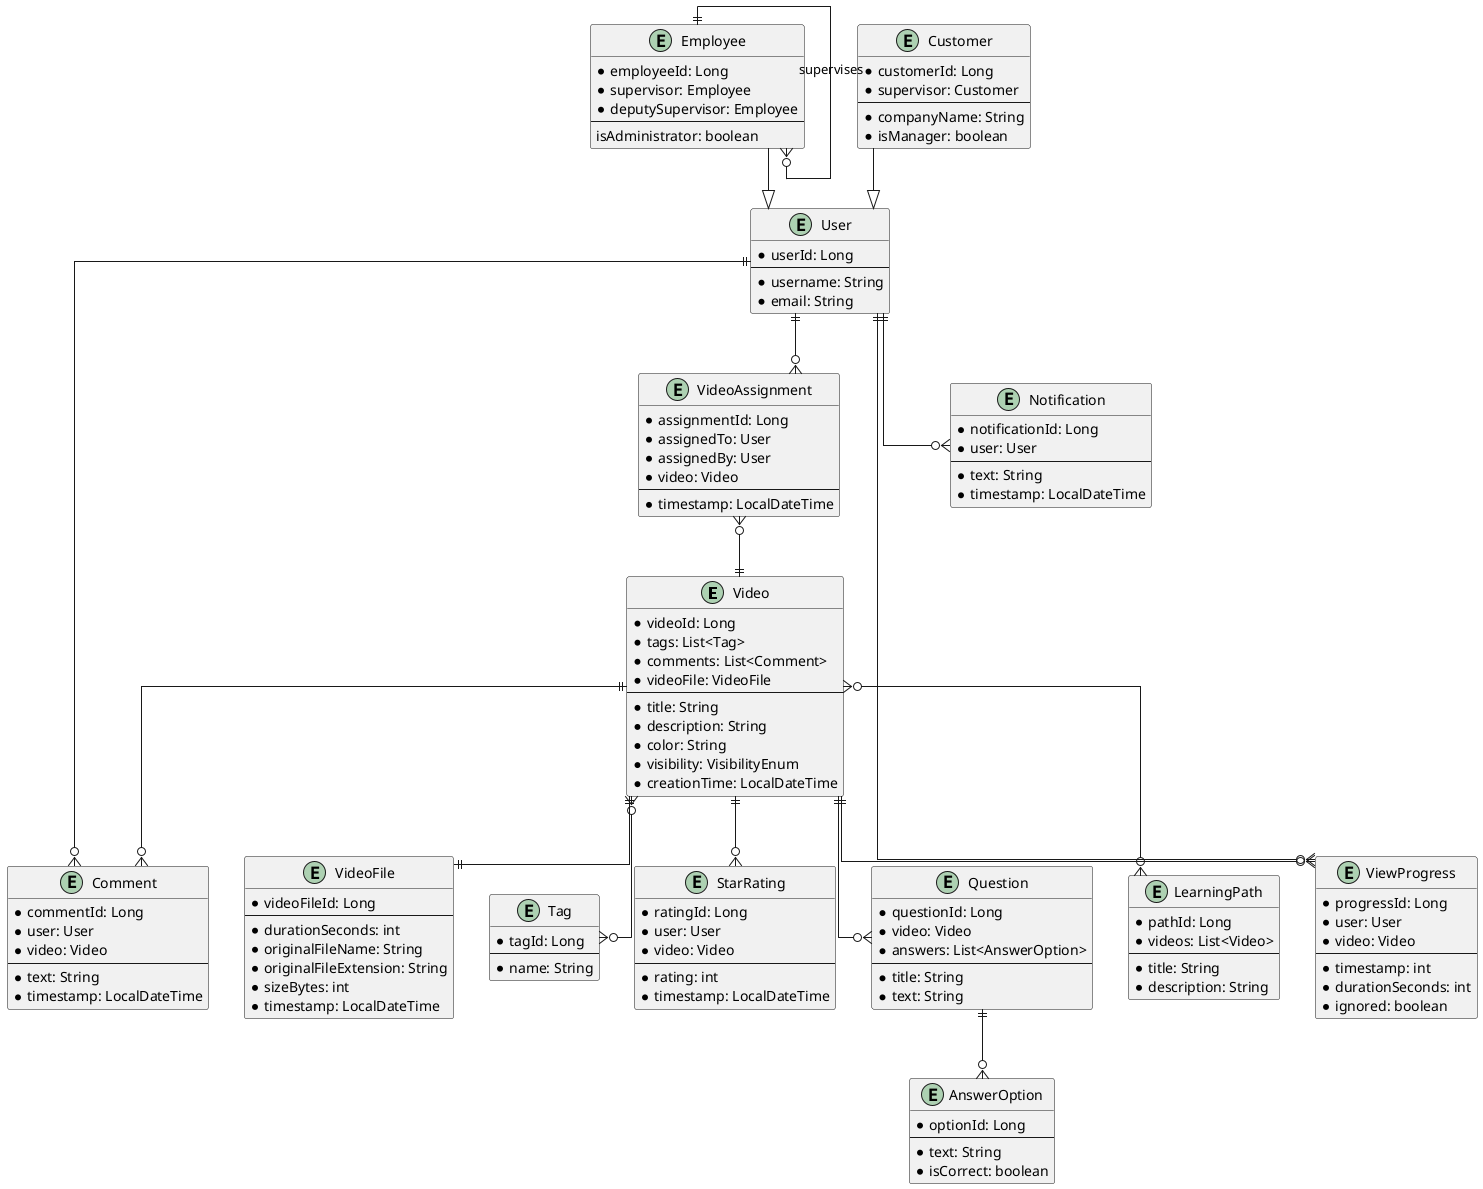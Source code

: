     @startuml
  skinparam linetype ortho

	entity Video {
		* videoId: Long
    * tags: List<Tag>
    * comments: List<Comment>
    * videoFile: VideoFile
		--
		* title: String
    * description: String
    * color: String
    * visibility: VisibilityEnum
    * creationTime: LocalDateTime
	}

	entity VideoFile {
		* videoFileId: Long
		--
		* durationSeconds: int
    * originalFileName: String
    * originalFileExtension: String
    * sizeBytes: int
    * timestamp: LocalDateTime
	}

	entity Tag {
		* tagId: Long
		--
		* name: String
	}

	entity StarRating {
		* ratingId: Long
		* user: User
		* video: Video
		--
		* rating: int
    * timestamp: LocalDateTime
	}

  entity User {
      * userId: Long
      --
      * username: String
      * email: String
  }

	entity Question {
		* questionId: Long
		* video: Video
		* answers: List<AnswerOption>
		--
		* title: String
		* text: String
	}

  entity Employee {
      * employeeId: Long
      * supervisor: Employee
			* deputySupervisor: Employee
      --
			isAdministrator: boolean
  }

  entity Customer {
      * customerId: Long
			* supervisor: Customer
      --
			* companyName: String
			* isManager: boolean
  }

  entity Comment {
      * commentId: Long
      * user: User
      * video: Video
      --
      * text: String
      * timestamp: LocalDateTime
  }

  entity AnswerOption {
      * optionId: Long
      --
      * text: String
      * isCorrect: boolean
  }

  entity LearningPath {
      * pathId: Long
      * videos: List<Video>
      --
      * title: String
      * description: String
  }

  entity VideoAssignment {
      * assignmentId: Long
      * assignedTo: User
      * assignedBy: User
      * video: Video
      --
      * timestamp: LocalDateTime
  }

  entity ViewProgress {
      * progressId: Long
      * user: User
      * video: Video
      --
      * timestamp: int
      * durationSeconds: int
      * ignored: boolean
  }

  entity Notification {
      * notificationId: Long
      * user: User
      --
      * text: String
      * timestamp: LocalDateTime
  }

/'   entity Request {
      * requestId: Long
      * userId: Long
      * videoId: Long
      --
      * text: String
      * timestamp: datetime
  } '/

  User <|-up- Customer
  User <|-up- Employee
  User ||--o{ VideoAssignment
  VideoAssignment }o--|| Video

  Employee ||--o{ Employee : supervises
  User ||--o{ Comment
  Video ||--o{ Comment
  Video ||--o{ Question
  Question ||--o{ AnswerOption
  Video }o--o{ Tag
  User ||--o{ ViewProgress
  Video ||--o{ ViewProgress
  User ||--o{ Notification
/'   User ||--o{ Request
  Video ||--o{ Request '/
  Video ||--o{ StarRating
  Video ||--|| VideoFile

  Video }o--o{ LearningPath

  @enduml
